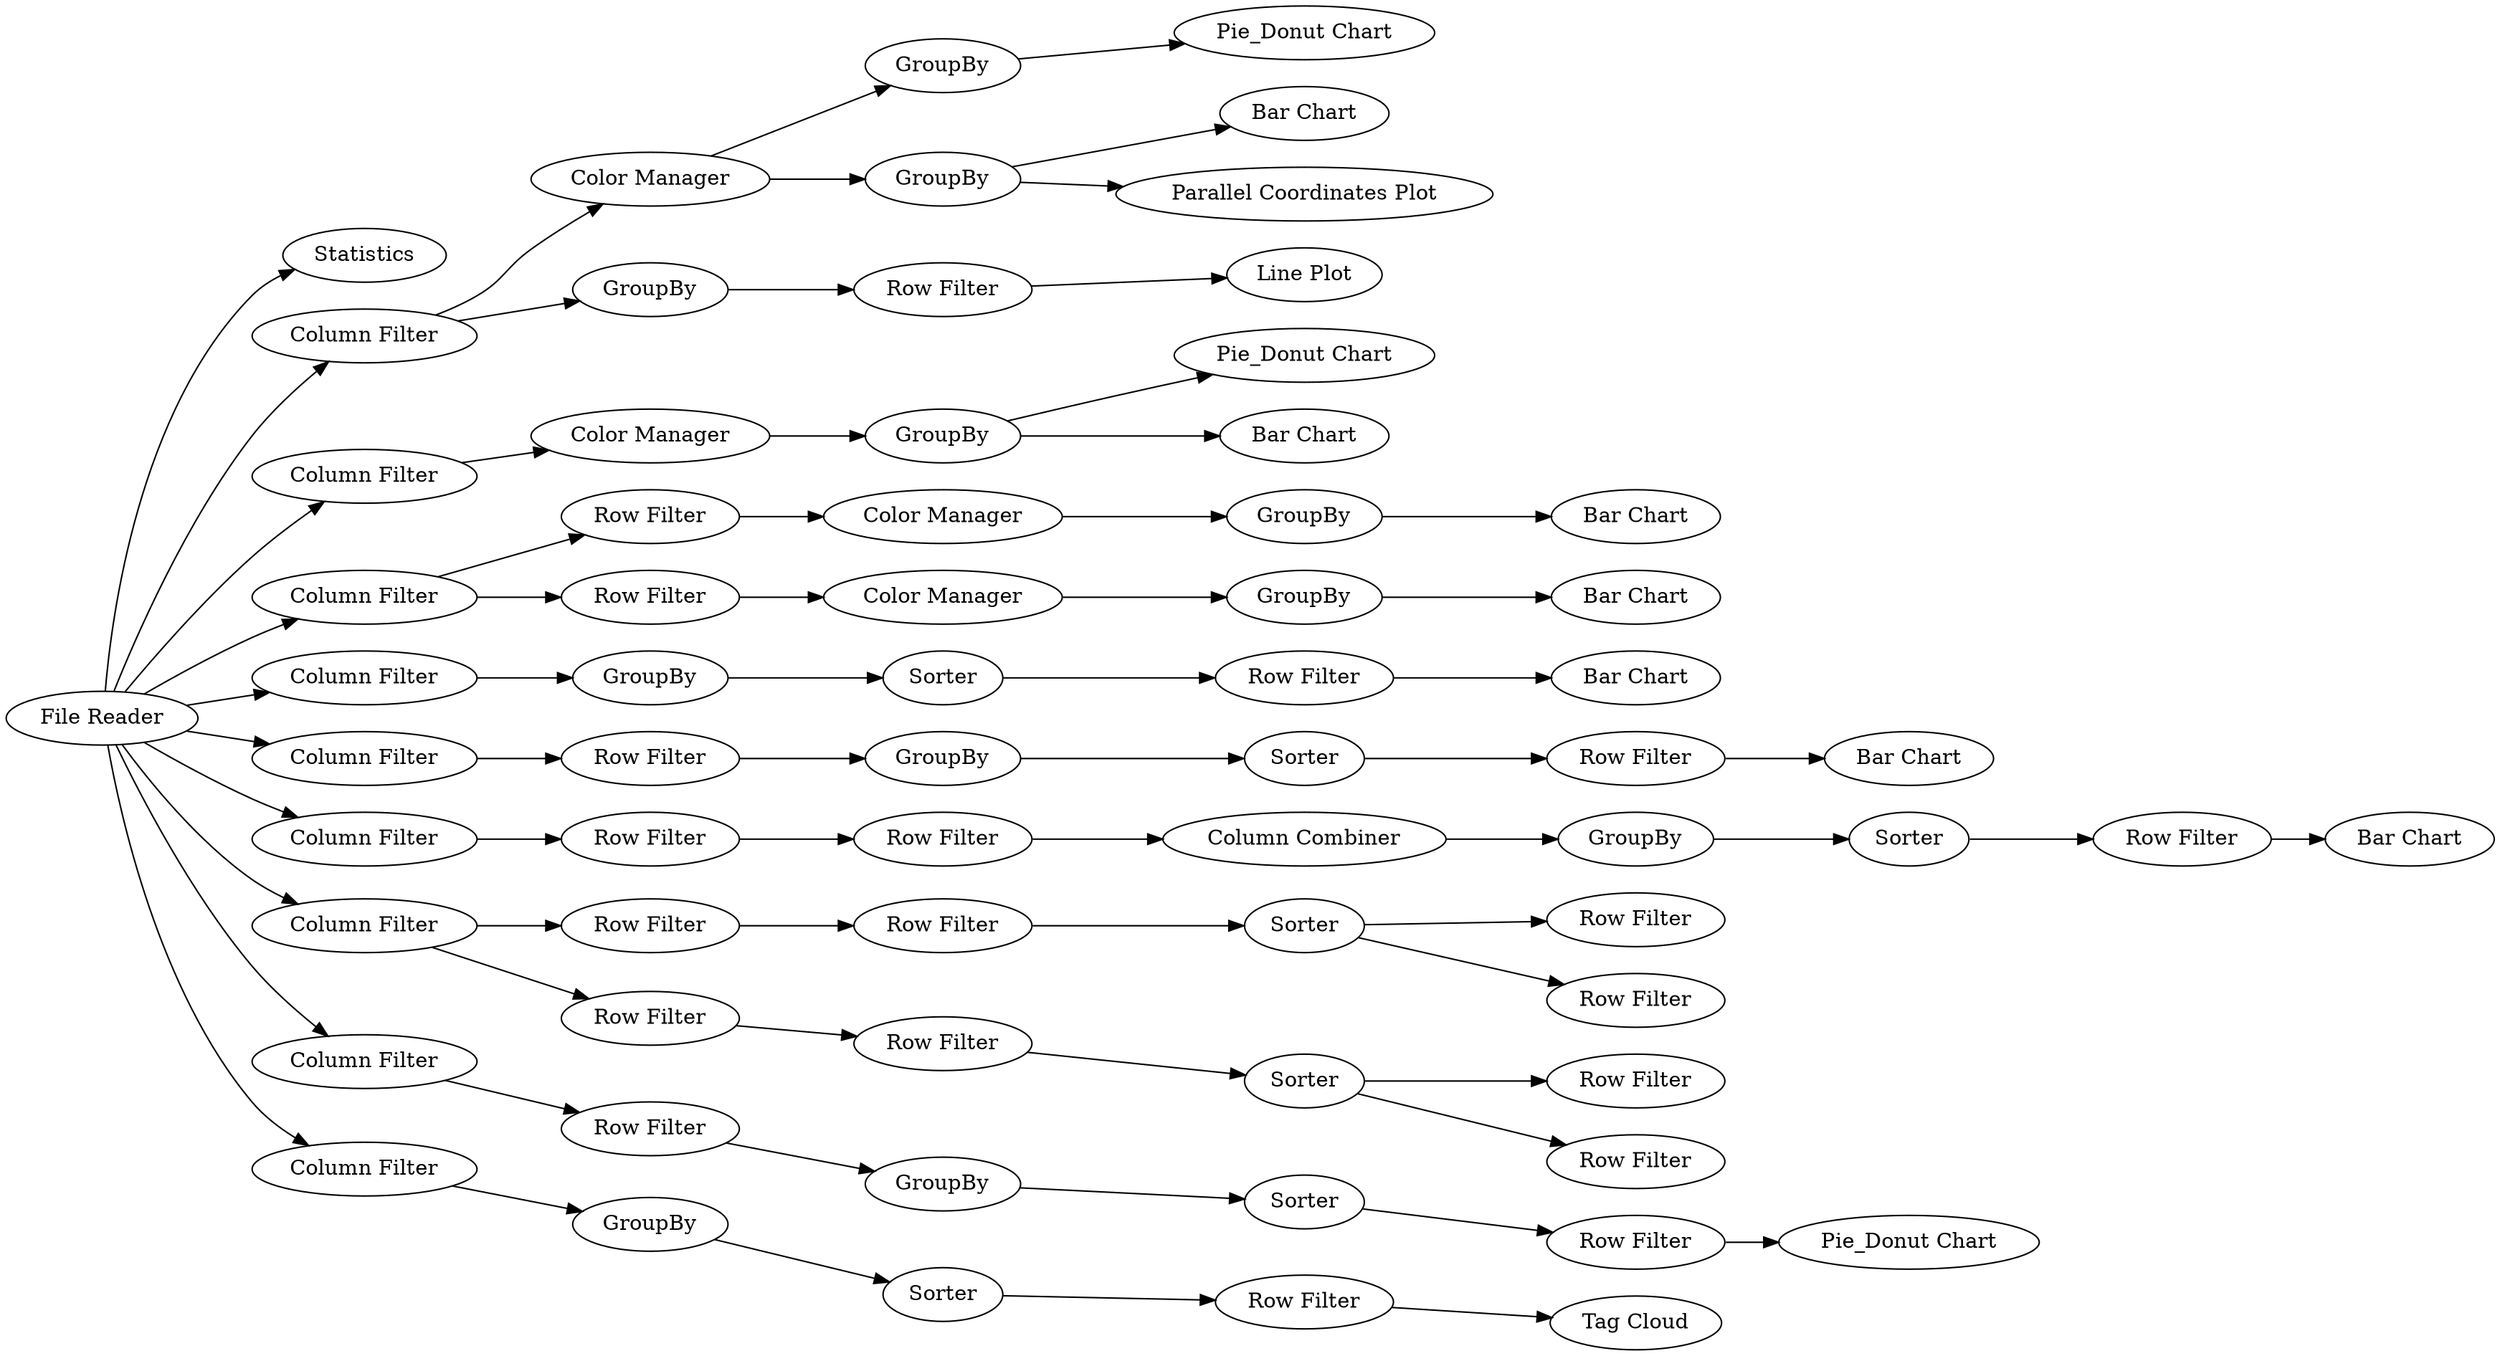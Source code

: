 digraph {
	1 [label="File Reader"]
	9 [label=Statistics]
	10 [label="Column Filter"]
	11 [label="Color Manager"]
	12 [label=GroupBy]
	13 [label="Pie_Donut Chart"]
	14 [label=GroupBy]
	15 [label="Row Filter"]
	18 [label="Line Plot"]
	19 [label=GroupBy]
	20 [label="Bar Chart"]
	23 [label="Parallel Coordinates Plot"]
	24 [label="Column Filter"]
	25 [label="Color Manager"]
	26 [label=GroupBy]
	27 [label="Pie_Donut Chart"]
	28 [label="Bar Chart"]
	30 [label="Column Filter"]
	33 [label="Row Filter"]
	34 [label="Color Manager"]
	35 [label=GroupBy]
	37 [label="Bar Chart"]
	38 [label="Row Filter"]
	39 [label="Color Manager"]
	40 [label=GroupBy]
	41 [label="Bar Chart"]
	42 [label="Column Filter"]
	44 [label=GroupBy]
	45 [label=Sorter]
	46 [label="Row Filter"]
	47 [label="Bar Chart"]
	51 [label="Column Filter"]
	52 [label="Row Filter"]
	53 [label=GroupBy]
	54 [label=Sorter]
	55 [label="Row Filter"]
	56 [label="Bar Chart"]
	57 [label="Column Filter"]
	58 [label="Row Filter"]
	60 [label="Row Filter"]
	61 [label="Column Combiner"]
	62 [label=GroupBy]
	63 [label=Sorter]
	64 [label="Row Filter"]
	66 [label="Bar Chart"]
	67 [label="Column Filter"]
	68 [label="Row Filter"]
	69 [label=Sorter]
	70 [label="Row Filter"]
	71 [label="Row Filter"]
	72 [label="Row Filter"]
	73 [label="Row Filter"]
	74 [label="Row Filter"]
	75 [label=Sorter]
	76 [label="Row Filter"]
	77 [label="Row Filter"]
	78 [label="Column Filter"]
	79 [label="Row Filter"]
	80 [label=GroupBy]
	81 [label=Sorter]
	82 [label="Row Filter"]
	83 [label="Pie_Donut Chart"]
	88 [label="Column Filter"]
	89 [label=GroupBy]
	91 [label=Sorter]
	92 [label="Row Filter"]
	93 [label="Tag Cloud"]
	1 -> 9
	1 -> 24
	1 -> 30
	1 -> 42
	1 -> 51
	1 -> 57
	1 -> 67
	1 -> 78
	1 -> 88
	1 -> 10
	10 -> 11
	10 -> 14
	11 -> 12
	11 -> 19
	12 -> 13
	14 -> 15
	15 -> 18
	19 -> 23
	19 -> 20
	24 -> 25
	25 -> 26
	26 -> 27
	26 -> 28
	30 -> 38
	30 -> 33
	33 -> 34
	34 -> 35
	35 -> 37
	38 -> 39
	39 -> 40
	40 -> 41
	42 -> 44
	44 -> 45
	45 -> 46
	46 -> 47
	51 -> 52
	52 -> 53
	53 -> 54
	54 -> 55
	55 -> 56
	57 -> 58
	58 -> 60
	60 -> 61
	61 -> 62
	62 -> 63
	63 -> 64
	64 -> 66
	67 -> 68
	67 -> 73
	68 -> 71
	69 -> 70
	69 -> 72
	71 -> 69
	73 -> 74
	74 -> 75
	75 -> 76
	75 -> 77
	78 -> 79
	79 -> 80
	80 -> 81
	81 -> 82
	82 -> 83
	88 -> 89
	89 -> 91
	91 -> 92
	92 -> 93
	rankdir=LR
}
